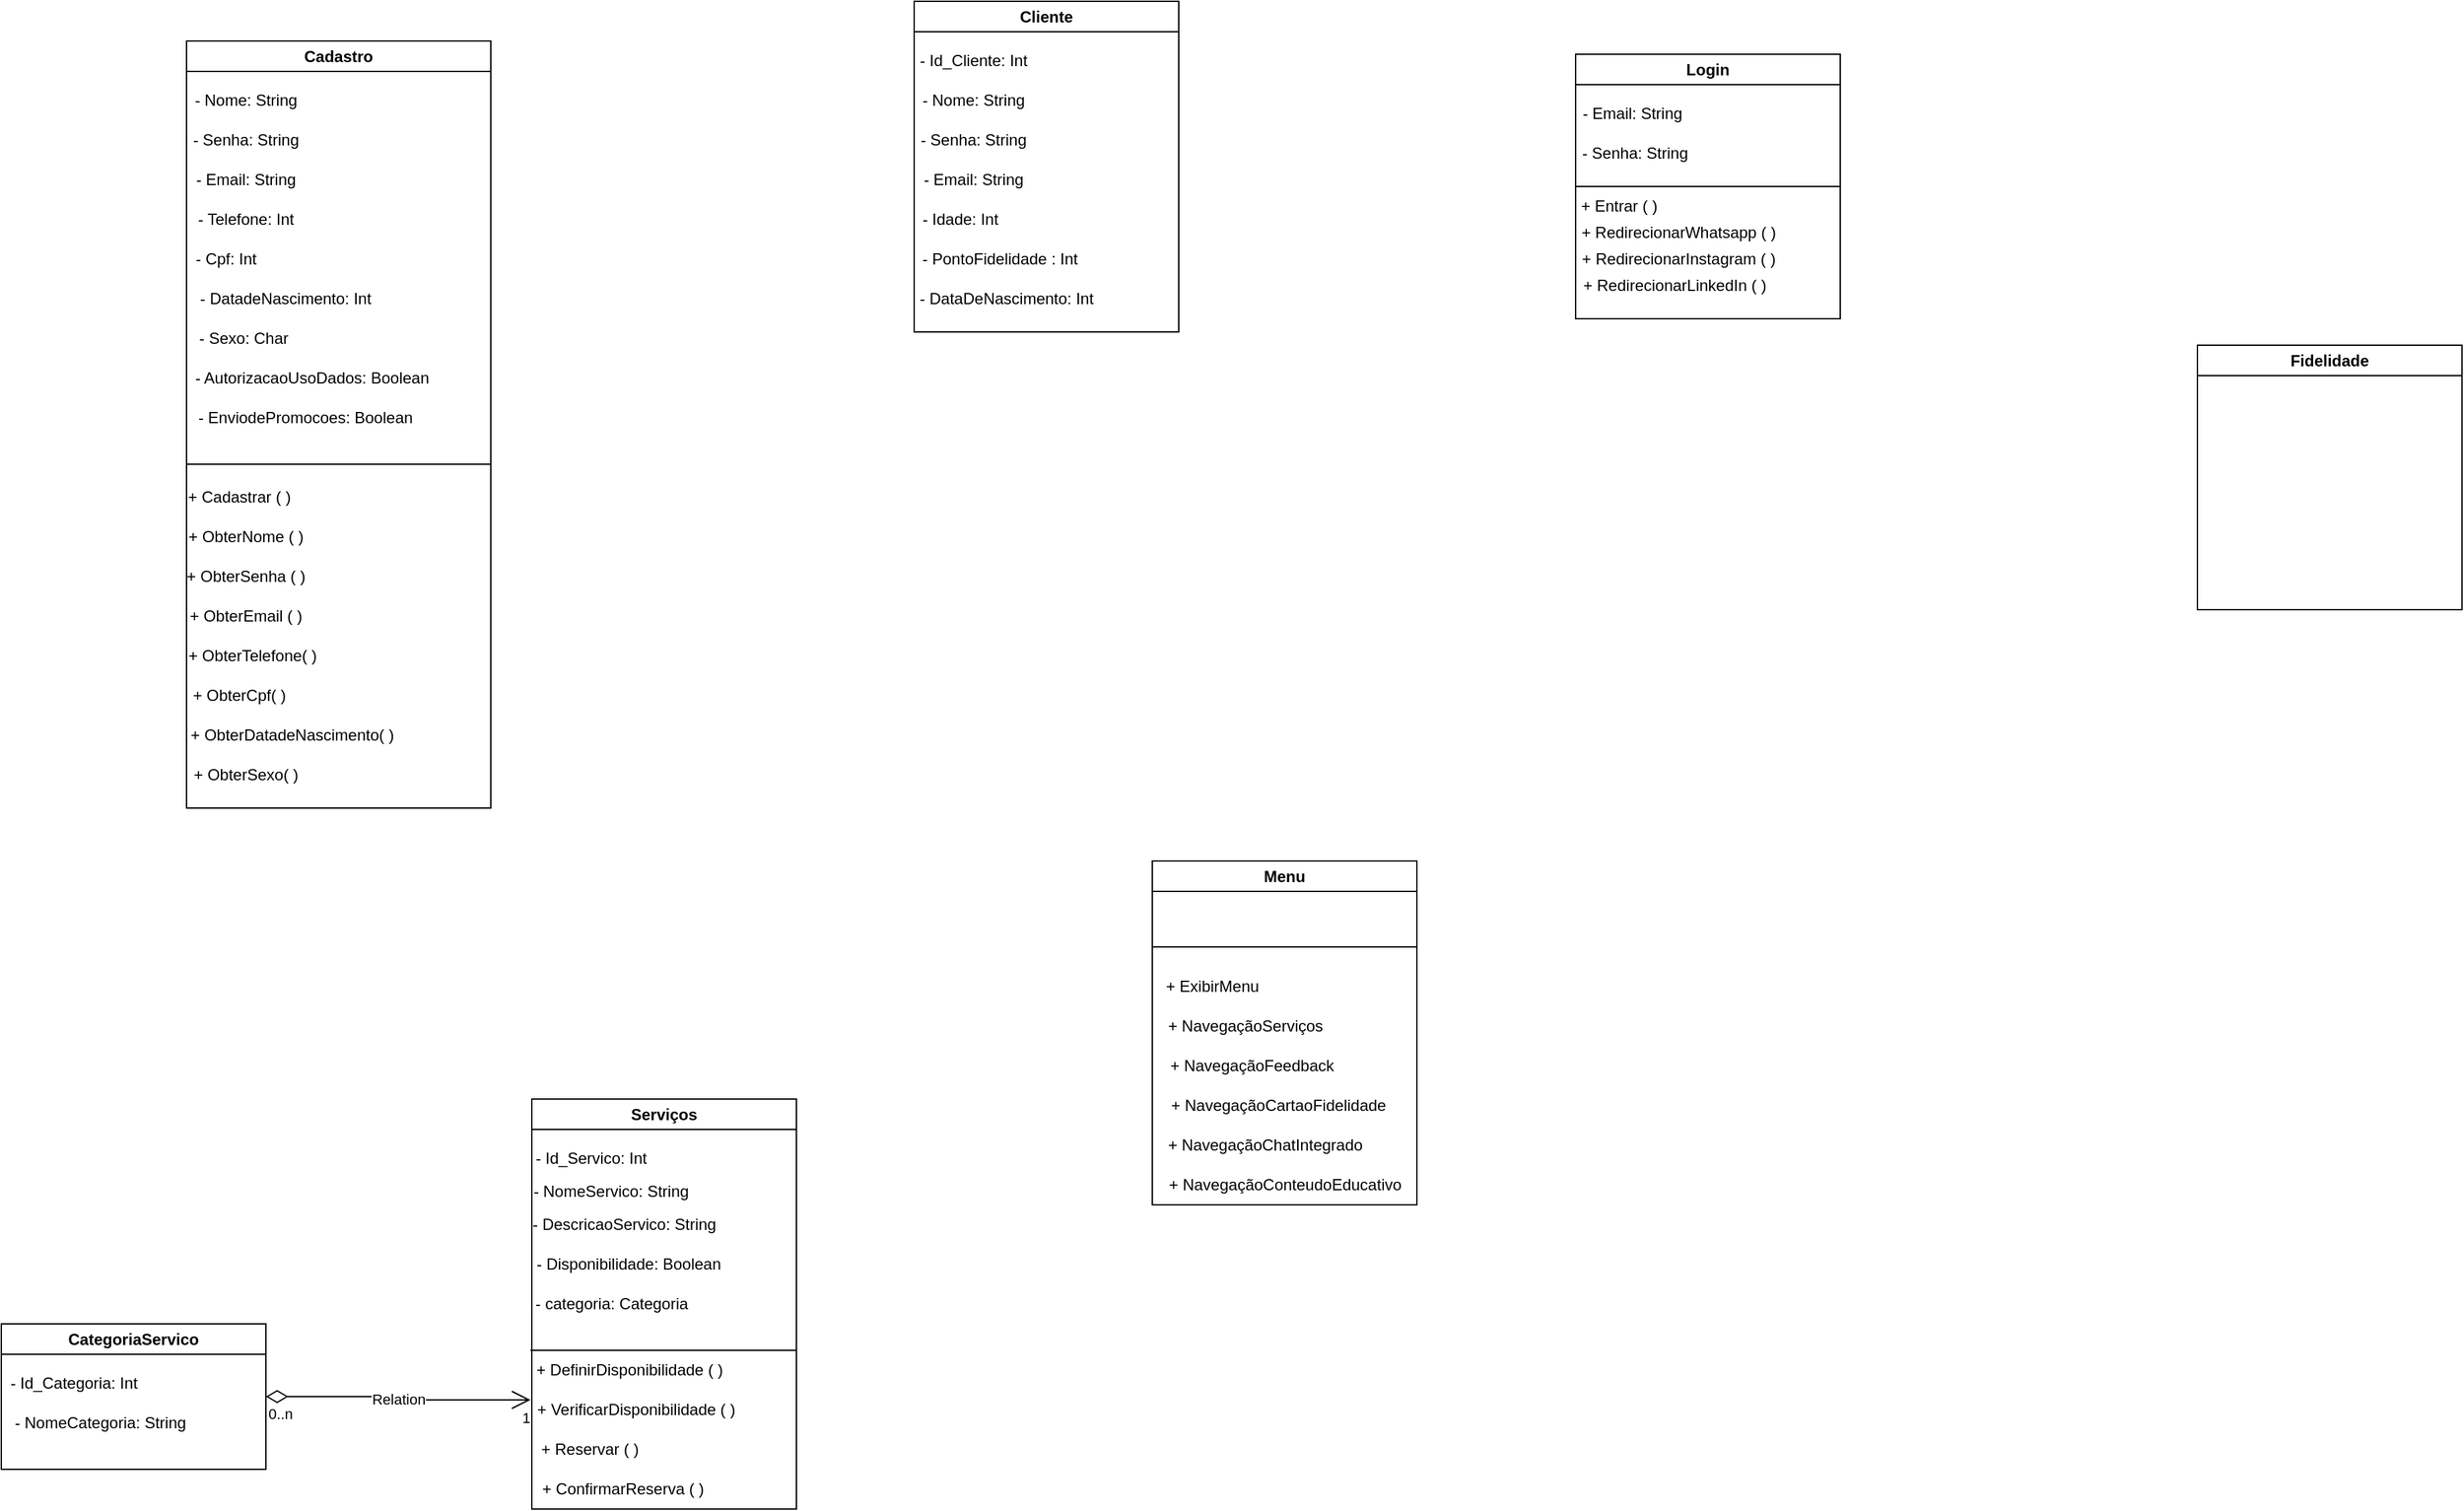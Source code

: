 <mxfile version="24.2.5" type="github">
  <diagram id="C5RBs43oDa-KdzZeNtuy" name="Page-1">
    <mxGraphModel dx="3407" dy="2283" grid="1" gridSize="10" guides="1" tooltips="1" connect="1" arrows="1" fold="1" page="1" pageScale="1" pageWidth="827" pageHeight="1169" math="0" shadow="0">
      <root>
        <mxCell id="WIyWlLk6GJQsqaUBKTNV-0" />
        <mxCell id="WIyWlLk6GJQsqaUBKTNV-1" parent="WIyWlLk6GJQsqaUBKTNV-0" />
        <mxCell id="PJYTQZl245SU4uXbmKMS-25" value="Menu" style="swimlane;whiteSpace=wrap;html=1;startSize=23;" vertex="1" parent="WIyWlLk6GJQsqaUBKTNV-1">
          <mxGeometry x="750" y="380" width="200" height="260" as="geometry" />
        </mxCell>
        <mxCell id="PJYTQZl245SU4uXbmKMS-26" value="+ NavegaçãoServiços" style="text;html=1;align=center;verticalAlign=middle;resizable=0;points=[];autosize=1;strokeColor=none;fillColor=none;" vertex="1" parent="PJYTQZl245SU4uXbmKMS-25">
          <mxGeometry y="110" width="140" height="30" as="geometry" />
        </mxCell>
        <mxCell id="PJYTQZl245SU4uXbmKMS-27" value="+ NavegaçãoFeedback" style="text;html=1;align=center;verticalAlign=middle;resizable=0;points=[];autosize=1;strokeColor=none;fillColor=none;" vertex="1" parent="PJYTQZl245SU4uXbmKMS-25">
          <mxGeometry y="140" width="150" height="30" as="geometry" />
        </mxCell>
        <mxCell id="PJYTQZl245SU4uXbmKMS-28" value="+ NavegaçãoCartaoFidelidade" style="text;html=1;align=center;verticalAlign=middle;resizable=0;points=[];autosize=1;strokeColor=none;fillColor=none;" vertex="1" parent="PJYTQZl245SU4uXbmKMS-25">
          <mxGeometry y="170" width="190" height="30" as="geometry" />
        </mxCell>
        <mxCell id="PJYTQZl245SU4uXbmKMS-29" value="+ NavegaçãoChatIntegrado" style="text;html=1;align=center;verticalAlign=middle;resizable=0;points=[];autosize=1;strokeColor=none;fillColor=none;" vertex="1" parent="PJYTQZl245SU4uXbmKMS-25">
          <mxGeometry y="200" width="170" height="30" as="geometry" />
        </mxCell>
        <mxCell id="PJYTQZl245SU4uXbmKMS-30" value="+ NavegaçãoConteudoEducativo" style="text;html=1;align=center;verticalAlign=middle;resizable=0;points=[];autosize=1;strokeColor=none;fillColor=none;" vertex="1" parent="PJYTQZl245SU4uXbmKMS-25">
          <mxGeometry y="230" width="200" height="30" as="geometry" />
        </mxCell>
        <mxCell id="PJYTQZl245SU4uXbmKMS-186" value="+ ExibirMenu" style="text;html=1;align=center;verticalAlign=middle;resizable=0;points=[];autosize=1;strokeColor=none;fillColor=none;" vertex="1" parent="PJYTQZl245SU4uXbmKMS-25">
          <mxGeometry y="80" width="90" height="30" as="geometry" />
        </mxCell>
        <mxCell id="PJYTQZl245SU4uXbmKMS-31" value="" style="endArrow=none;html=1;rounded=0;exitX=0;exitY=0.25;exitDx=0;exitDy=0;entryX=1;entryY=0.25;entryDx=0;entryDy=0;" edge="1" parent="WIyWlLk6GJQsqaUBKTNV-1" source="PJYTQZl245SU4uXbmKMS-25" target="PJYTQZl245SU4uXbmKMS-25">
          <mxGeometry width="50" height="50" relative="1" as="geometry">
            <mxPoint x="930" y="510" as="sourcePoint" />
            <mxPoint x="980" y="460" as="targetPoint" />
          </mxGeometry>
        </mxCell>
        <mxCell id="PJYTQZl245SU4uXbmKMS-32" value="Cadastro" style="swimlane;whiteSpace=wrap;html=1;" vertex="1" parent="WIyWlLk6GJQsqaUBKTNV-1">
          <mxGeometry x="20" y="-240" width="230" height="580" as="geometry" />
        </mxCell>
        <mxCell id="PJYTQZl245SU4uXbmKMS-33" value="- Nome: String" style="text;html=1;align=center;verticalAlign=middle;whiteSpace=wrap;rounded=0;" vertex="1" parent="PJYTQZl245SU4uXbmKMS-32">
          <mxGeometry y="30" width="90" height="30" as="geometry" />
        </mxCell>
        <mxCell id="PJYTQZl245SU4uXbmKMS-34" value="- Senha&lt;span style=&quot;background-color: initial;&quot;&gt;: String&lt;/span&gt;" style="text;html=1;align=center;verticalAlign=middle;whiteSpace=wrap;rounded=0;" vertex="1" parent="PJYTQZl245SU4uXbmKMS-32">
          <mxGeometry y="60" width="90" height="30" as="geometry" />
        </mxCell>
        <mxCell id="PJYTQZl245SU4uXbmKMS-35" value="- Email: String" style="text;html=1;align=center;verticalAlign=middle;whiteSpace=wrap;rounded=0;" vertex="1" parent="PJYTQZl245SU4uXbmKMS-32">
          <mxGeometry y="90" width="90" height="30" as="geometry" />
        </mxCell>
        <mxCell id="PJYTQZl245SU4uXbmKMS-36" value="&lt;div&gt;&lt;br&gt;&lt;/div&gt;- Telefone: Int&lt;div&gt;&lt;br&gt;&lt;/div&gt;" style="text;html=1;align=center;verticalAlign=middle;whiteSpace=wrap;rounded=0;" vertex="1" parent="PJYTQZl245SU4uXbmKMS-32">
          <mxGeometry y="120" width="90" height="30" as="geometry" />
        </mxCell>
        <mxCell id="PJYTQZl245SU4uXbmKMS-37" value="- Cpf: Int" style="text;html=1;align=center;verticalAlign=middle;whiteSpace=wrap;rounded=0;" vertex="1" parent="PJYTQZl245SU4uXbmKMS-32">
          <mxGeometry y="150" width="60" height="30" as="geometry" />
        </mxCell>
        <mxCell id="PJYTQZl245SU4uXbmKMS-38" value="- DatadeNascimento: Int" style="text;html=1;align=center;verticalAlign=middle;whiteSpace=wrap;rounded=0;" vertex="1" parent="PJYTQZl245SU4uXbmKMS-32">
          <mxGeometry x="-10" y="180" width="170" height="30" as="geometry" />
        </mxCell>
        <mxCell id="PJYTQZl245SU4uXbmKMS-39" value="- Sexo: Char&amp;nbsp;" style="text;html=1;align=center;verticalAlign=middle;whiteSpace=wrap;rounded=0;" vertex="1" parent="PJYTQZl245SU4uXbmKMS-32">
          <mxGeometry y="210" width="90" height="30" as="geometry" />
        </mxCell>
        <mxCell id="PJYTQZl245SU4uXbmKMS-40" value="- AutorizacaoUsoDados: Boolean" style="text;html=1;align=center;verticalAlign=middle;whiteSpace=wrap;rounded=0;" vertex="1" parent="PJYTQZl245SU4uXbmKMS-32">
          <mxGeometry y="240" width="190" height="30" as="geometry" />
        </mxCell>
        <mxCell id="PJYTQZl245SU4uXbmKMS-41" value="- EnviodePromocoes: Boolean" style="text;html=1;align=center;verticalAlign=middle;whiteSpace=wrap;rounded=0;" vertex="1" parent="PJYTQZl245SU4uXbmKMS-32">
          <mxGeometry y="270" width="180" height="30" as="geometry" />
        </mxCell>
        <mxCell id="PJYTQZl245SU4uXbmKMS-44" value="+ Cadastrar ( )" style="text;html=1;align=center;verticalAlign=middle;whiteSpace=wrap;rounded=0;" vertex="1" parent="PJYTQZl245SU4uXbmKMS-32">
          <mxGeometry y="330" width="80" height="30" as="geometry" />
        </mxCell>
        <mxCell id="PJYTQZl245SU4uXbmKMS-57" value="+ ObterNome ( )" style="text;html=1;align=center;verticalAlign=middle;whiteSpace=wrap;rounded=0;" vertex="1" parent="PJYTQZl245SU4uXbmKMS-32">
          <mxGeometry y="360" width="90" height="30" as="geometry" />
        </mxCell>
        <mxCell id="PJYTQZl245SU4uXbmKMS-58" value="+ ObterSenha ( )" style="text;html=1;align=center;verticalAlign=middle;whiteSpace=wrap;rounded=0;" vertex="1" parent="PJYTQZl245SU4uXbmKMS-32">
          <mxGeometry x="-5" y="390" width="100" height="30" as="geometry" />
        </mxCell>
        <mxCell id="PJYTQZl245SU4uXbmKMS-59" value="+ ObterEmail ( )" style="text;html=1;align=center;verticalAlign=middle;whiteSpace=wrap;rounded=0;" vertex="1" parent="PJYTQZl245SU4uXbmKMS-32">
          <mxGeometry x="-5" y="420" width="100" height="30" as="geometry" />
        </mxCell>
        <mxCell id="PJYTQZl245SU4uXbmKMS-61" value="+ ObterTelefone( )" style="text;html=1;align=center;verticalAlign=middle;whiteSpace=wrap;rounded=0;" vertex="1" parent="PJYTQZl245SU4uXbmKMS-32">
          <mxGeometry y="450" width="100" height="30" as="geometry" />
        </mxCell>
        <mxCell id="PJYTQZl245SU4uXbmKMS-62" value="+ ObterCpf( )" style="text;html=1;align=center;verticalAlign=middle;whiteSpace=wrap;rounded=0;" vertex="1" parent="PJYTQZl245SU4uXbmKMS-32">
          <mxGeometry y="480" width="80" height="30" as="geometry" />
        </mxCell>
        <mxCell id="PJYTQZl245SU4uXbmKMS-63" value="+ ObterDatadeNascimento( )" style="text;html=1;align=center;verticalAlign=middle;whiteSpace=wrap;rounded=0;" vertex="1" parent="PJYTQZl245SU4uXbmKMS-32">
          <mxGeometry y="510" width="160" height="30" as="geometry" />
        </mxCell>
        <mxCell id="PJYTQZl245SU4uXbmKMS-64" value="+ ObterSexo( )" style="text;html=1;align=center;verticalAlign=middle;whiteSpace=wrap;rounded=0;" vertex="1" parent="PJYTQZl245SU4uXbmKMS-32">
          <mxGeometry y="540" width="90" height="30" as="geometry" />
        </mxCell>
        <mxCell id="PJYTQZl245SU4uXbmKMS-47" value="" style="endArrow=none;html=1;rounded=0;" edge="1" parent="WIyWlLk6GJQsqaUBKTNV-1">
          <mxGeometry width="50" height="50" relative="1" as="geometry">
            <mxPoint x="20" y="80" as="sourcePoint" />
            <mxPoint x="250" y="80" as="targetPoint" />
          </mxGeometry>
        </mxCell>
        <mxCell id="PJYTQZl245SU4uXbmKMS-48" value="Login" style="swimlane;whiteSpace=wrap;html=1;" vertex="1" parent="WIyWlLk6GJQsqaUBKTNV-1">
          <mxGeometry x="1070" y="-230" width="200" height="200" as="geometry" />
        </mxCell>
        <mxCell id="PJYTQZl245SU4uXbmKMS-49" value="- Email: String" style="text;html=1;align=center;verticalAlign=middle;whiteSpace=wrap;rounded=0;" vertex="1" parent="PJYTQZl245SU4uXbmKMS-48">
          <mxGeometry x="3" y="30" width="80" height="30" as="geometry" />
        </mxCell>
        <mxCell id="PJYTQZl245SU4uXbmKMS-50" value="- Senha: String" style="text;html=1;align=center;verticalAlign=middle;whiteSpace=wrap;rounded=0;" vertex="1" parent="PJYTQZl245SU4uXbmKMS-48">
          <mxGeometry y="60" width="90" height="30" as="geometry" />
        </mxCell>
        <mxCell id="PJYTQZl245SU4uXbmKMS-52" value="+ Entrar ( )" style="text;html=1;align=center;verticalAlign=middle;whiteSpace=wrap;rounded=0;" vertex="1" parent="PJYTQZl245SU4uXbmKMS-48">
          <mxGeometry x="3" y="100" width="60" height="30" as="geometry" />
        </mxCell>
        <mxCell id="PJYTQZl245SU4uXbmKMS-53" value="+ RedirecionarWhatsapp ( )" style="text;html=1;align=center;verticalAlign=middle;whiteSpace=wrap;rounded=0;" vertex="1" parent="PJYTQZl245SU4uXbmKMS-48">
          <mxGeometry x="3" y="120" width="150" height="30" as="geometry" />
        </mxCell>
        <mxCell id="PJYTQZl245SU4uXbmKMS-54" value="+ RedirecionarInstagram ( )" style="text;html=1;align=center;verticalAlign=middle;whiteSpace=wrap;rounded=0;" vertex="1" parent="PJYTQZl245SU4uXbmKMS-48">
          <mxGeometry x="3" y="140" width="150" height="30" as="geometry" />
        </mxCell>
        <mxCell id="PJYTQZl245SU4uXbmKMS-55" value="+ RedirecionarLinkedIn ( )" style="text;html=1;align=center;verticalAlign=middle;whiteSpace=wrap;rounded=0;" vertex="1" parent="PJYTQZl245SU4uXbmKMS-48">
          <mxGeometry y="160" width="150" height="30" as="geometry" />
        </mxCell>
        <mxCell id="PJYTQZl245SU4uXbmKMS-51" value="" style="endArrow=none;html=1;rounded=0;exitX=0;exitY=0.5;exitDx=0;exitDy=0;entryX=1;entryY=0.5;entryDx=0;entryDy=0;" edge="1" parent="WIyWlLk6GJQsqaUBKTNV-1" source="PJYTQZl245SU4uXbmKMS-48" target="PJYTQZl245SU4uXbmKMS-48">
          <mxGeometry width="50" height="50" relative="1" as="geometry">
            <mxPoint x="1063" y="-140" as="sourcePoint" />
            <mxPoint x="1113" y="-190" as="targetPoint" />
          </mxGeometry>
        </mxCell>
        <mxCell id="PJYTQZl245SU4uXbmKMS-56" value="Serviços" style="swimlane;whiteSpace=wrap;html=1;" vertex="1" parent="WIyWlLk6GJQsqaUBKTNV-1">
          <mxGeometry x="281" y="560" width="200" height="310" as="geometry" />
        </mxCell>
        <mxCell id="PJYTQZl245SU4uXbmKMS-65" value="- Id_Servico: Int" style="text;html=1;align=center;verticalAlign=middle;whiteSpace=wrap;rounded=0;" vertex="1" parent="PJYTQZl245SU4uXbmKMS-56">
          <mxGeometry y="30" width="90" height="30" as="geometry" />
        </mxCell>
        <mxCell id="PJYTQZl245SU4uXbmKMS-67" value="- NomeServico: String" style="text;html=1;align=center;verticalAlign=middle;whiteSpace=wrap;rounded=0;" vertex="1" parent="PJYTQZl245SU4uXbmKMS-56">
          <mxGeometry y="55" width="120" height="30" as="geometry" />
        </mxCell>
        <mxCell id="PJYTQZl245SU4uXbmKMS-69" value="- DescricaoServico: String" style="text;html=1;align=center;verticalAlign=middle;whiteSpace=wrap;rounded=0;" vertex="1" parent="PJYTQZl245SU4uXbmKMS-56">
          <mxGeometry x="-10" y="80" width="160" height="30" as="geometry" />
        </mxCell>
        <mxCell id="PJYTQZl245SU4uXbmKMS-108" value="- Disponibilidade: Boolean&amp;nbsp;" style="text;html=1;align=center;verticalAlign=middle;whiteSpace=wrap;rounded=0;" vertex="1" parent="PJYTQZl245SU4uXbmKMS-56">
          <mxGeometry y="110" width="150" height="30" as="geometry" />
        </mxCell>
        <mxCell id="PJYTQZl245SU4uXbmKMS-110" value="+ DefinirDisponibilidade ( )" style="text;html=1;align=center;verticalAlign=middle;whiteSpace=wrap;rounded=0;" vertex="1" parent="PJYTQZl245SU4uXbmKMS-56">
          <mxGeometry x="-1" y="190" width="150" height="30" as="geometry" />
        </mxCell>
        <mxCell id="PJYTQZl245SU4uXbmKMS-111" value="+ VerificarDisponibilidade ( )" style="text;html=1;align=center;verticalAlign=middle;whiteSpace=wrap;rounded=0;" vertex="1" parent="PJYTQZl245SU4uXbmKMS-56">
          <mxGeometry x="-1" y="220" width="160" height="30" as="geometry" />
        </mxCell>
        <mxCell id="PJYTQZl245SU4uXbmKMS-112" value="+ Reservar ( )" style="text;html=1;align=center;verticalAlign=middle;whiteSpace=wrap;rounded=0;" vertex="1" parent="PJYTQZl245SU4uXbmKMS-56">
          <mxGeometry x="-9" y="250" width="106" height="30" as="geometry" />
        </mxCell>
        <mxCell id="PJYTQZl245SU4uXbmKMS-113" value="+ ConfirmarReserva ( )" style="text;html=1;align=center;verticalAlign=middle;whiteSpace=wrap;rounded=0;" vertex="1" parent="PJYTQZl245SU4uXbmKMS-56">
          <mxGeometry x="-4" y="280" width="146" height="30" as="geometry" />
        </mxCell>
        <mxCell id="PJYTQZl245SU4uXbmKMS-164" value="- categoria: Categoria" style="text;html=1;align=center;verticalAlign=middle;whiteSpace=wrap;rounded=0;" vertex="1" parent="PJYTQZl245SU4uXbmKMS-56">
          <mxGeometry y="140" width="121" height="30" as="geometry" />
        </mxCell>
        <mxCell id="PJYTQZl245SU4uXbmKMS-109" value="" style="endArrow=none;html=1;rounded=0;exitX=0;exitY=0;exitDx=0;exitDy=0;" edge="1" parent="WIyWlLk6GJQsqaUBKTNV-1" source="PJYTQZl245SU4uXbmKMS-110">
          <mxGeometry width="50" height="50" relative="1" as="geometry">
            <mxPoint x="281" y="730" as="sourcePoint" />
            <mxPoint x="481" y="750" as="targetPoint" />
            <Array as="points">
              <mxPoint x="381" y="750" />
            </Array>
          </mxGeometry>
        </mxCell>
        <mxCell id="PJYTQZl245SU4uXbmKMS-161" value="CategoriaServico" style="swimlane;whiteSpace=wrap;html=1;" vertex="1" parent="WIyWlLk6GJQsqaUBKTNV-1">
          <mxGeometry x="-120" y="730" width="200" height="110" as="geometry" />
        </mxCell>
        <mxCell id="PJYTQZl245SU4uXbmKMS-162" value="- Id_Categoria: Int" style="text;html=1;align=center;verticalAlign=middle;whiteSpace=wrap;rounded=0;" vertex="1" parent="PJYTQZl245SU4uXbmKMS-161">
          <mxGeometry y="30" width="110" height="30" as="geometry" />
        </mxCell>
        <mxCell id="PJYTQZl245SU4uXbmKMS-163" value="- NomeCategoria: String" style="text;html=1;align=center;verticalAlign=middle;whiteSpace=wrap;rounded=0;" vertex="1" parent="PJYTQZl245SU4uXbmKMS-161">
          <mxGeometry y="60" width="150" height="30" as="geometry" />
        </mxCell>
        <mxCell id="PJYTQZl245SU4uXbmKMS-173" value="Relation" style="endArrow=open;html=1;endSize=12;startArrow=diamondThin;startSize=14;startFill=0;edgeStyle=orthogonalEdgeStyle;rounded=0;exitX=1;exitY=0.5;exitDx=0;exitDy=0;entryX=0;entryY=0.25;entryDx=0;entryDy=0;" edge="1" parent="WIyWlLk6GJQsqaUBKTNV-1" source="PJYTQZl245SU4uXbmKMS-161" target="PJYTQZl245SU4uXbmKMS-111">
          <mxGeometry relative="1" as="geometry">
            <mxPoint x="100" y="790" as="sourcePoint" />
            <mxPoint x="260" y="790" as="targetPoint" />
          </mxGeometry>
        </mxCell>
        <mxCell id="PJYTQZl245SU4uXbmKMS-174" value="0..n" style="edgeLabel;resizable=0;html=1;align=left;verticalAlign=top;" connectable="0" vertex="1" parent="PJYTQZl245SU4uXbmKMS-173">
          <mxGeometry x="-1" relative="1" as="geometry" />
        </mxCell>
        <mxCell id="PJYTQZl245SU4uXbmKMS-175" value="1" style="edgeLabel;resizable=0;html=1;align=right;verticalAlign=top;" connectable="0" vertex="1" parent="PJYTQZl245SU4uXbmKMS-173">
          <mxGeometry x="1" relative="1" as="geometry" />
        </mxCell>
        <mxCell id="PJYTQZl245SU4uXbmKMS-176" value="Fidelidade" style="swimlane;whiteSpace=wrap;html=1;" vertex="1" parent="WIyWlLk6GJQsqaUBKTNV-1">
          <mxGeometry x="1540" y="-10" width="200" height="200" as="geometry" />
        </mxCell>
        <mxCell id="PJYTQZl245SU4uXbmKMS-177" value="Cliente" style="swimlane;whiteSpace=wrap;html=1;" vertex="1" parent="WIyWlLk6GJQsqaUBKTNV-1">
          <mxGeometry x="570" y="-270" width="200" height="250" as="geometry" />
        </mxCell>
        <mxCell id="PJYTQZl245SU4uXbmKMS-179" value="- Id_Cliente: Int" style="text;html=1;align=center;verticalAlign=middle;whiteSpace=wrap;rounded=0;" vertex="1" parent="PJYTQZl245SU4uXbmKMS-177">
          <mxGeometry y="30" width="90" height="30" as="geometry" />
        </mxCell>
        <mxCell id="PJYTQZl245SU4uXbmKMS-178" value="- Nome: String" style="text;html=1;align=center;verticalAlign=middle;whiteSpace=wrap;rounded=0;" vertex="1" parent="PJYTQZl245SU4uXbmKMS-177">
          <mxGeometry y="60" width="90" height="30" as="geometry" />
        </mxCell>
        <mxCell id="PJYTQZl245SU4uXbmKMS-180" value="- Senha: String" style="text;html=1;align=center;verticalAlign=middle;whiteSpace=wrap;rounded=0;" vertex="1" parent="PJYTQZl245SU4uXbmKMS-177">
          <mxGeometry y="90" width="90" height="30" as="geometry" />
        </mxCell>
        <mxCell id="PJYTQZl245SU4uXbmKMS-181" value="- Email: String" style="text;html=1;align=center;verticalAlign=middle;whiteSpace=wrap;rounded=0;" vertex="1" parent="PJYTQZl245SU4uXbmKMS-177">
          <mxGeometry y="120" width="90" height="30" as="geometry" />
        </mxCell>
        <mxCell id="PJYTQZl245SU4uXbmKMS-182" value="- Idade: Int" style="text;html=1;align=center;verticalAlign=middle;whiteSpace=wrap;rounded=0;" vertex="1" parent="PJYTQZl245SU4uXbmKMS-177">
          <mxGeometry y="150" width="70" height="30" as="geometry" />
        </mxCell>
        <mxCell id="PJYTQZl245SU4uXbmKMS-183" value="- PontoFidelidade : Int" style="text;html=1;align=center;verticalAlign=middle;whiteSpace=wrap;rounded=0;" vertex="1" parent="PJYTQZl245SU4uXbmKMS-177">
          <mxGeometry y="180" width="130" height="30" as="geometry" />
        </mxCell>
        <mxCell id="PJYTQZl245SU4uXbmKMS-184" value="- DataDeNascimento: Int" style="text;html=1;align=center;verticalAlign=middle;whiteSpace=wrap;rounded=0;" vertex="1" parent="PJYTQZl245SU4uXbmKMS-177">
          <mxGeometry x="-10" y="210" width="160" height="30" as="geometry" />
        </mxCell>
      </root>
    </mxGraphModel>
  </diagram>
</mxfile>
